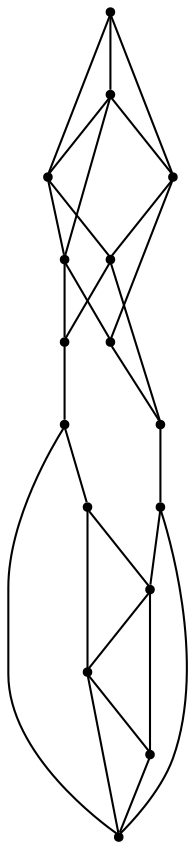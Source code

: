 graph {
  node [shape=point,comment="{\"directed\":false,\"doi\":\"10.1007/978-3-030-68766-3_32\",\"figure\":\"1 (2)\"}"]

  v0 [pos="902.3812484128943,236.2016241235741"]
  v1 [pos="902.3812484128943,328.5099944603623"]
  v2 [pos="840.8433505233907,236.2016241235741"]
  v3 [pos="840.8433505233907,328.5099944603623"]
  v4 [pos="779.3064223572571,236.2016241235741"]
  v5 [pos="779.3064223572571,328.5099944603623"]
  v6 [pos="717.7695577795411,328.50999446036224"]
  v7 [pos="533.1599258212109,236.2016241235741"]
  v8 [pos="471.6209628257109,236.2016241235741"]
  v9 [pos="471.6209628257109,328.5099944603623"]
  v10 [pos="410.0861648715701,236.2016241235741"]
  v11 [pos="410.0861648715701,328.5099944603623"]
  v12 [pos="348.5472018760702,236.2016241235741"]
  v13 [pos="348.5472018760702,328.5099944603623"]
  v14 [pos="287.0082070863613,236.2016241235741"]
  v15 [pos="287.0082070863613,328.5099944603623"]

  v0 -- v1 [id="-1",pos="902.3812484128943,236.2016241235741 902.3812484128943,328.5099944603623 902.3812484128943,328.5099944603623 902.3812484128943,328.5099944603623"]
  v15 -- v13 [id="-3",pos="287.0082070863613,328.5099944603623 348.5472018760702,328.5099944603623 348.5472018760702,328.5099944603623 348.5472018760702,328.5099944603623"]
  v13 -- v11 [id="-4",pos="348.5472018760702,328.5099944603623 410.0861648715701,328.5099944603623 410.0861648715701,328.5099944603623 410.0861648715701,328.5099944603623"]
  v11 -- v9 [id="-5",pos="410.0861648715701,328.5099944603623 471.6209628257109,328.5099944603623 471.6209628257109,328.5099944603623 471.6209628257109,328.5099944603623"]
  v9 -- v6 [id="-6",pos="471.6209628257109,328.5099944603623 717.7695577795411,328.50999446036224 717.7695577795411,328.50999446036224 717.7695577795411,328.50999446036224"]
  v6 -- v5 [id="-7",pos="717.7695577795411,328.50999446036224 779.3064223572571,328.5099944603623 779.3064223572571,328.5099944603623 779.3064223572571,328.5099944603623"]
  v5 -- v3 [id="-8",pos="779.3064223572571,328.5099944603623 840.8433505233907,328.5099944603623 840.8433505233907,328.5099944603623 840.8433505233907,328.5099944603623"]
  v3 -- v1 [id="-9",pos="840.8433505233907,328.5099944603623 902.3812484128943,328.5099944603623 902.3812484128943,328.5099944603623 902.3812484128943,328.5099944603623"]
  v14 -- v12 [id="-12",pos="287.0082070863613,236.2016241235741 348.5472018760702,236.2016241235741 348.5472018760702,236.2016241235741 348.5472018760702,236.2016241235741"]
  v12 -- v10 [id="-13",pos="348.5472018760702,236.2016241235741 410.0861648715701,236.2016241235741 410.0861648715701,236.2016241235741 410.0861648715701,236.2016241235741"]
  v10 -- v8 [id="-14",pos="410.0861648715701,236.2016241235741 471.6209628257109,236.2016241235741 471.6209628257109,236.2016241235741 471.6209628257109,236.2016241235741"]
  v8 -- v7 [id="-15",pos="471.6209628257109,236.2016241235741 533.1599258212109,236.2016241235741 533.1599258212109,236.2016241235741 533.1599258212109,236.2016241235741"]
  v7 -- v4 [id="-16",pos="533.1599258212109,236.2016241235741 779.3064223572571,236.2016241235741 779.3064223572571,236.2016241235741 779.3064223572571,236.2016241235741"]
  v4 -- v2 [id="-17",pos="779.3064223572571,236.2016241235741 840.8433505233907,236.2016241235741 840.8433505233907,236.2016241235741 840.8433505233907,236.2016241235741"]
  v2 -- v0 [id="-18",pos="840.8433505233907,236.2016241235741 902.3812484128943,236.2016241235741 902.3812484128943,236.2016241235741 902.3812484128943,236.2016241235741"]
  v15 -- v12 [id="-20",pos="287.0082070863613,328.5099944603623 348.5472018760702,236.2016241235741 348.5472018760702,236.2016241235741 348.5472018760702,236.2016241235741"]
  v14 -- v13 [id="-21",pos="287.0082070863613,236.2016241235741 348.5472018760702,328.5099944603623 348.5472018760702,328.5099944603623 348.5472018760702,328.5099944603623"]
  v15 -- v10 [id="-22",pos="287.0082070863613,328.5099944603623 410.0861648715701,236.2016241235741 410.0861648715701,236.2016241235741 410.0861648715701,236.2016241235741"]
  v14 -- v15 [id="-23",pos="287.0082070863613,236.2016241235741 287.0082070863613,328.5099944603623 287.0082070863613,328.5099944603623 287.0082070863613,328.5099944603623"]
  v13 -- v8 [id="-24",pos="348.5472018760702,328.5099944603623 471.6209628257109,236.2016241235741 471.6209628257109,236.2016241235741 471.6209628257109,236.2016241235741"]
  v12 -- v11 [id="-25",pos="348.5472018760702,236.2016241235741 410.0861648715701,328.5099944603623 410.0861648715701,328.5099944603623 410.0861648715701,328.5099944603623"]
  v11 -- v7 [id="-26",pos="410.0861648715701,328.5099944603623 533.1599258212109,236.2016241235741 533.1599258212109,236.2016241235741 533.1599258212109,236.2016241235741"]
  v10 -- v9 [id="-27",pos="410.0861648715701,236.2016241235741 471.6209628257109,328.5099944603623 471.6209628257109,328.5099944603623 471.6209628257109,328.5099944603623"]
  v6 -- v2 [id="-33",pos="717.7695577795411,328.50999446036224 840.8433505233907,236.2016241235741 840.8433505233907,236.2016241235741 840.8433505233907,236.2016241235741"]
  v5 -- v0 [id="-35",pos="779.3064223572571,328.5099944603623 902.3812484128943,236.2016241235741 902.3812484128943,236.2016241235741 902.3812484128943,236.2016241235741"]
  v4 -- v3 [id="-36",pos="779.3064223572571,236.2016241235741 840.8433505233907,328.5099944603623 840.8433505233907,328.5099944603623 840.8433505233907,328.5099944603623"]
  v3 -- v0 [id="-37",pos="840.8433505233907,328.5099944603623 902.3812484128943,236.2016241235741 902.3812484128943,236.2016241235741 902.3812484128943,236.2016241235741"]
  v1 -- v2 [id="-38",pos="902.3812484128943,328.5099944603623 840.8433505233907,236.2016241235741 840.8433505233907,236.2016241235741 840.8433505233907,236.2016241235741"]
}